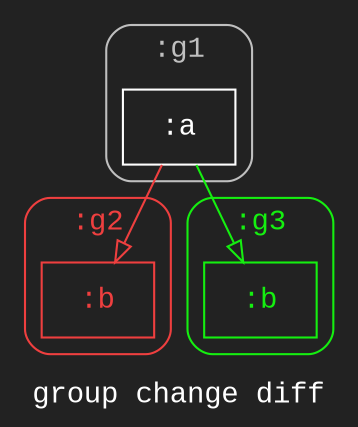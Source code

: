 digraph D {
    label="group change diff";
    tooltip="group change diff";
    bgcolor="#222222";
    fontcolor="#ffffff";
    fontname="Courier New";
    
    subgraph cluster_node1 { /* :g1 */
        label=":g1";
        style="rounded";
        fontname="Courier New";
        color="#bfbfbf";
        fontcolor="#bfbfbf";
        tooltip=":g1";
        
        node2 [color="#ffffff",fontcolor="#ffffff",fontname="Courier New",shape="rectangle",tooltip=":g1:a",label=":a"]
    }
    
    subgraph cluster_node3 { /* :g2 */
        label=":g2";
        style="rounded";
        fontname="Courier New";
        color="#ef3f3f";
        fontcolor="#ef3f3f";
        tooltip=":g2";
        
        node4 [color="#ef3f3f",fontcolor="#ef3f3f",fontname="Courier New",shape="rectangle",tooltip=":g2:b",label=":b"]
    }
    
    subgraph cluster_node5 { /* :g3 */
        label=":g3";
        style="rounded";
        fontname="Courier New";
        color="#15ef10";
        fontcolor="#15ef10";
        tooltip=":g3";
        
        node6 [color="#15ef10",fontcolor="#15ef10",fontname="Courier New",shape="rectangle",tooltip=":g3:b",label=":b"]
    }
    
    node2 -> node4 [arrowhead="empty",color="#ef3f3f",tooltip=":g1:a\n   ->\n:g2:b",]
    node2 -> node6 [arrowhead="empty",color="#15ef10",tooltip=":g1:a\n   ->\n:g3:b",]
}
